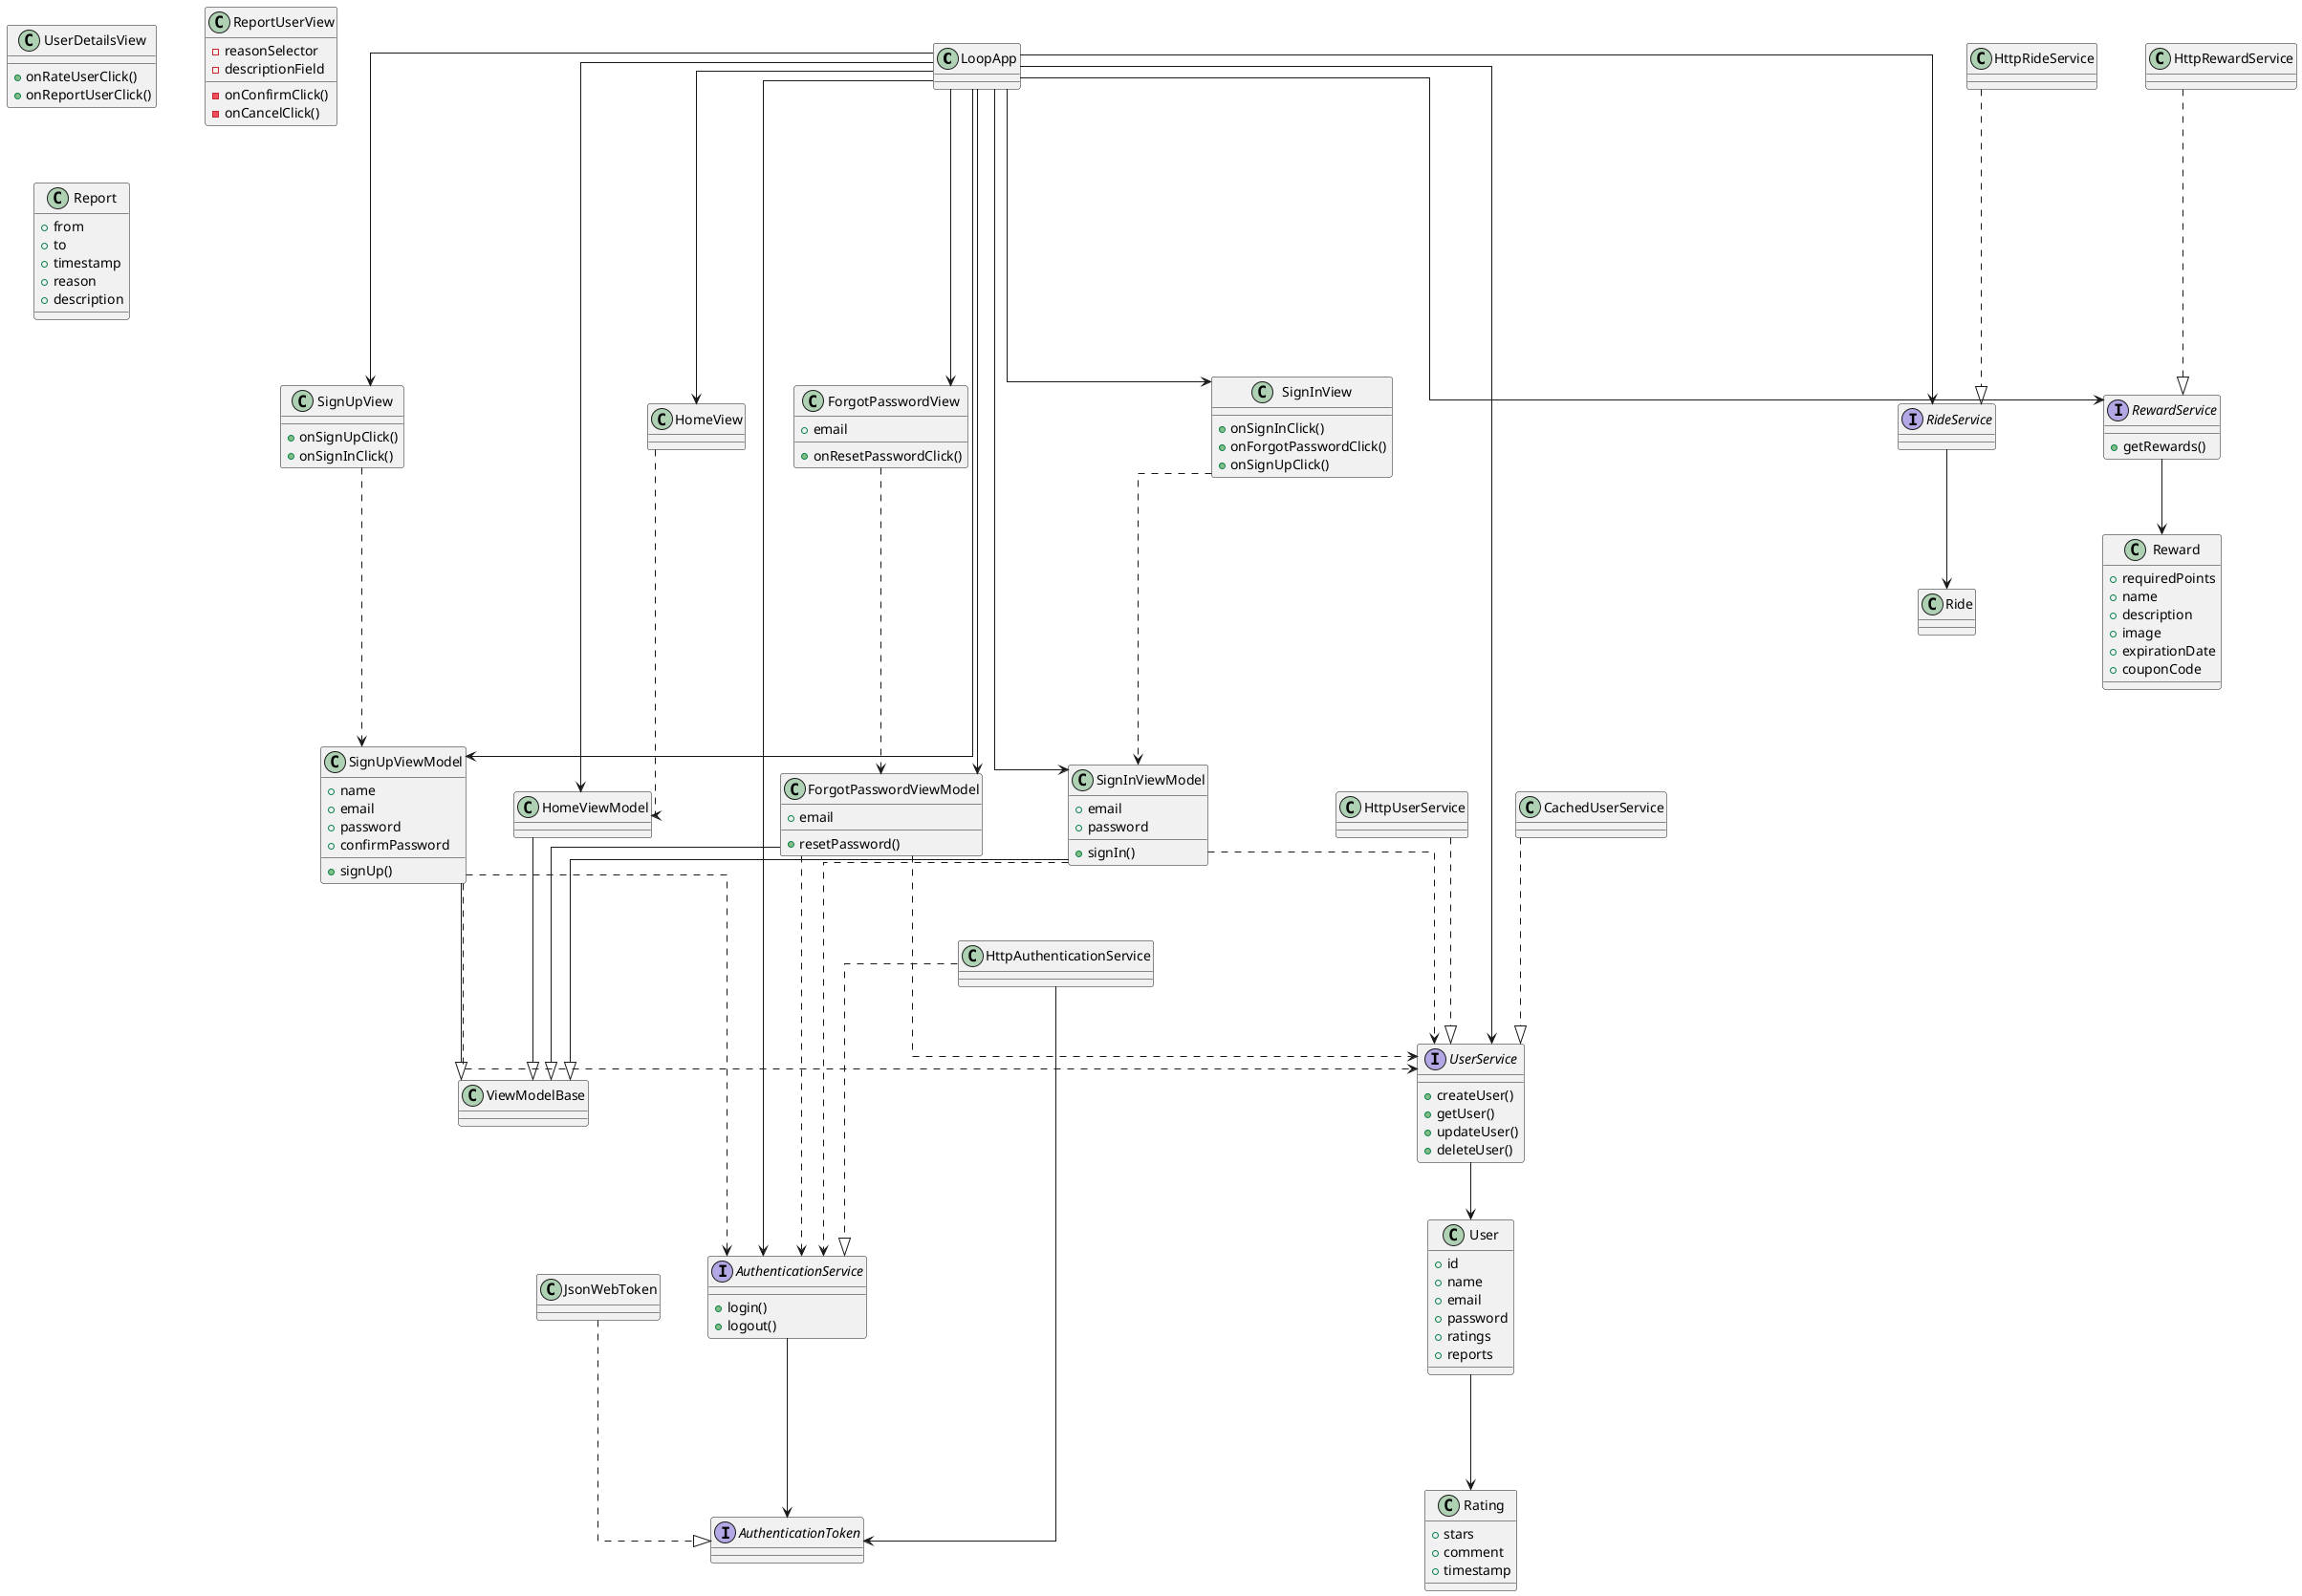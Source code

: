 @startuml
skinparam linetype ortho
skinparam nodesep 50


LoopApp ---> SignInView
LoopApp ---> SignUpView
LoopApp ---> ForgotPasswordView
LoopApp ---> SignInViewModel
LoopApp ---> SignUpViewModel
LoopApp ---> ForgotPasswordViewModel
LoopApp ---> HomeView
LoopApp ---> HomeViewModel
LoopApp ---> AuthenticationService
LoopApp ---> UserService
LoopApp ---> RideService
LoopApp ---> RewardService

JsonWebToken ...|> AuthenticationToken

AuthenticationService ---> AuthenticationToken
HttpAuthenticationService ---> AuthenticationToken
UserService --> User
RideService --> Ride
RewardService --> Reward

SignInViewModel ---|> ViewModelBase
SignUpViewModel ---|> ViewModelBase
ForgotPasswordViewModel ---|> ViewModelBase
HomeViewModel ---|> ViewModelBase

SignInView ...> SignInViewModel
SignInViewModel ....> AuthenticationService
SignInViewModel ..> UserService

SignUpView ...> SignUpViewModel
SignUpViewModel ...> AuthenticationService
SignUpViewModel ...> UserService

ForgotPasswordView ...> ForgotPasswordViewModel
ForgotPasswordViewModel ...> AuthenticationService
ForgotPasswordViewModel ...> UserService

HomeView ...> HomeViewModel

HttpUserService ...|> UserService
CachedUserService ...|> UserService
HttpAuthenticationService ...|> AuthenticationService
HttpRideService ...|> RideService
HttpRewardService ...|> RewardService

User ---> Rating


class LoopApp {

}

class ViewModelBase {

}

class RideService {

}

class SignInView {
    +onSignInClick()
    +onForgotPasswordClick()
    +onSignUpClick()
}

class SignInViewModel {
    +email
    +password
    +signIn()
}

class SignUpView {
    +onSignUpClick()
    +onSignInClick()
}

class SignUpViewModel {
    +name
    +email
    +password
    +confirmPassword
    +signUp()
}

class ForgotPasswordView {
    +email
    +onResetPasswordClick()
}

class ForgotPasswordViewModel {
    +email
    +resetPassword()
}

class HomeView {

}

class HomeViewModel {
}

interface AuthenticationService {
    +login()
    +logout()
}

interface UserService {
    +createUser()
    +getUser()
    +updateUser()
    +deleteUser()
}

interface AuthenticationToken {

}

class CachedUserService {
}

class JsonWebToken {
}

class HttpRideService {
}

class HttpRewardService {
}

interface RideService {

}

interface RewardService {
    +getRewards()
}

class Reward {
    +requiredPoints
    +name
    +description
    +image
    +expirationDate
    +couponCode
}

class UserDetailsView {
    +onRateUserClick()
    +onReportUserClick()
}

class ReportUserView {
    -reasonSelector
    -descriptionField
    -onConfirmClick()
    -onCancelClick()
}

class Rating {
    +stars
    +comment
    +timestamp
}

class Report {
    +from
    +to
    +timestamp
    +reason
    +description
}

class User {
    +id
    +name
    +email
    +password
    +ratings
    +reports
}

class Ride {
}


@enduml

